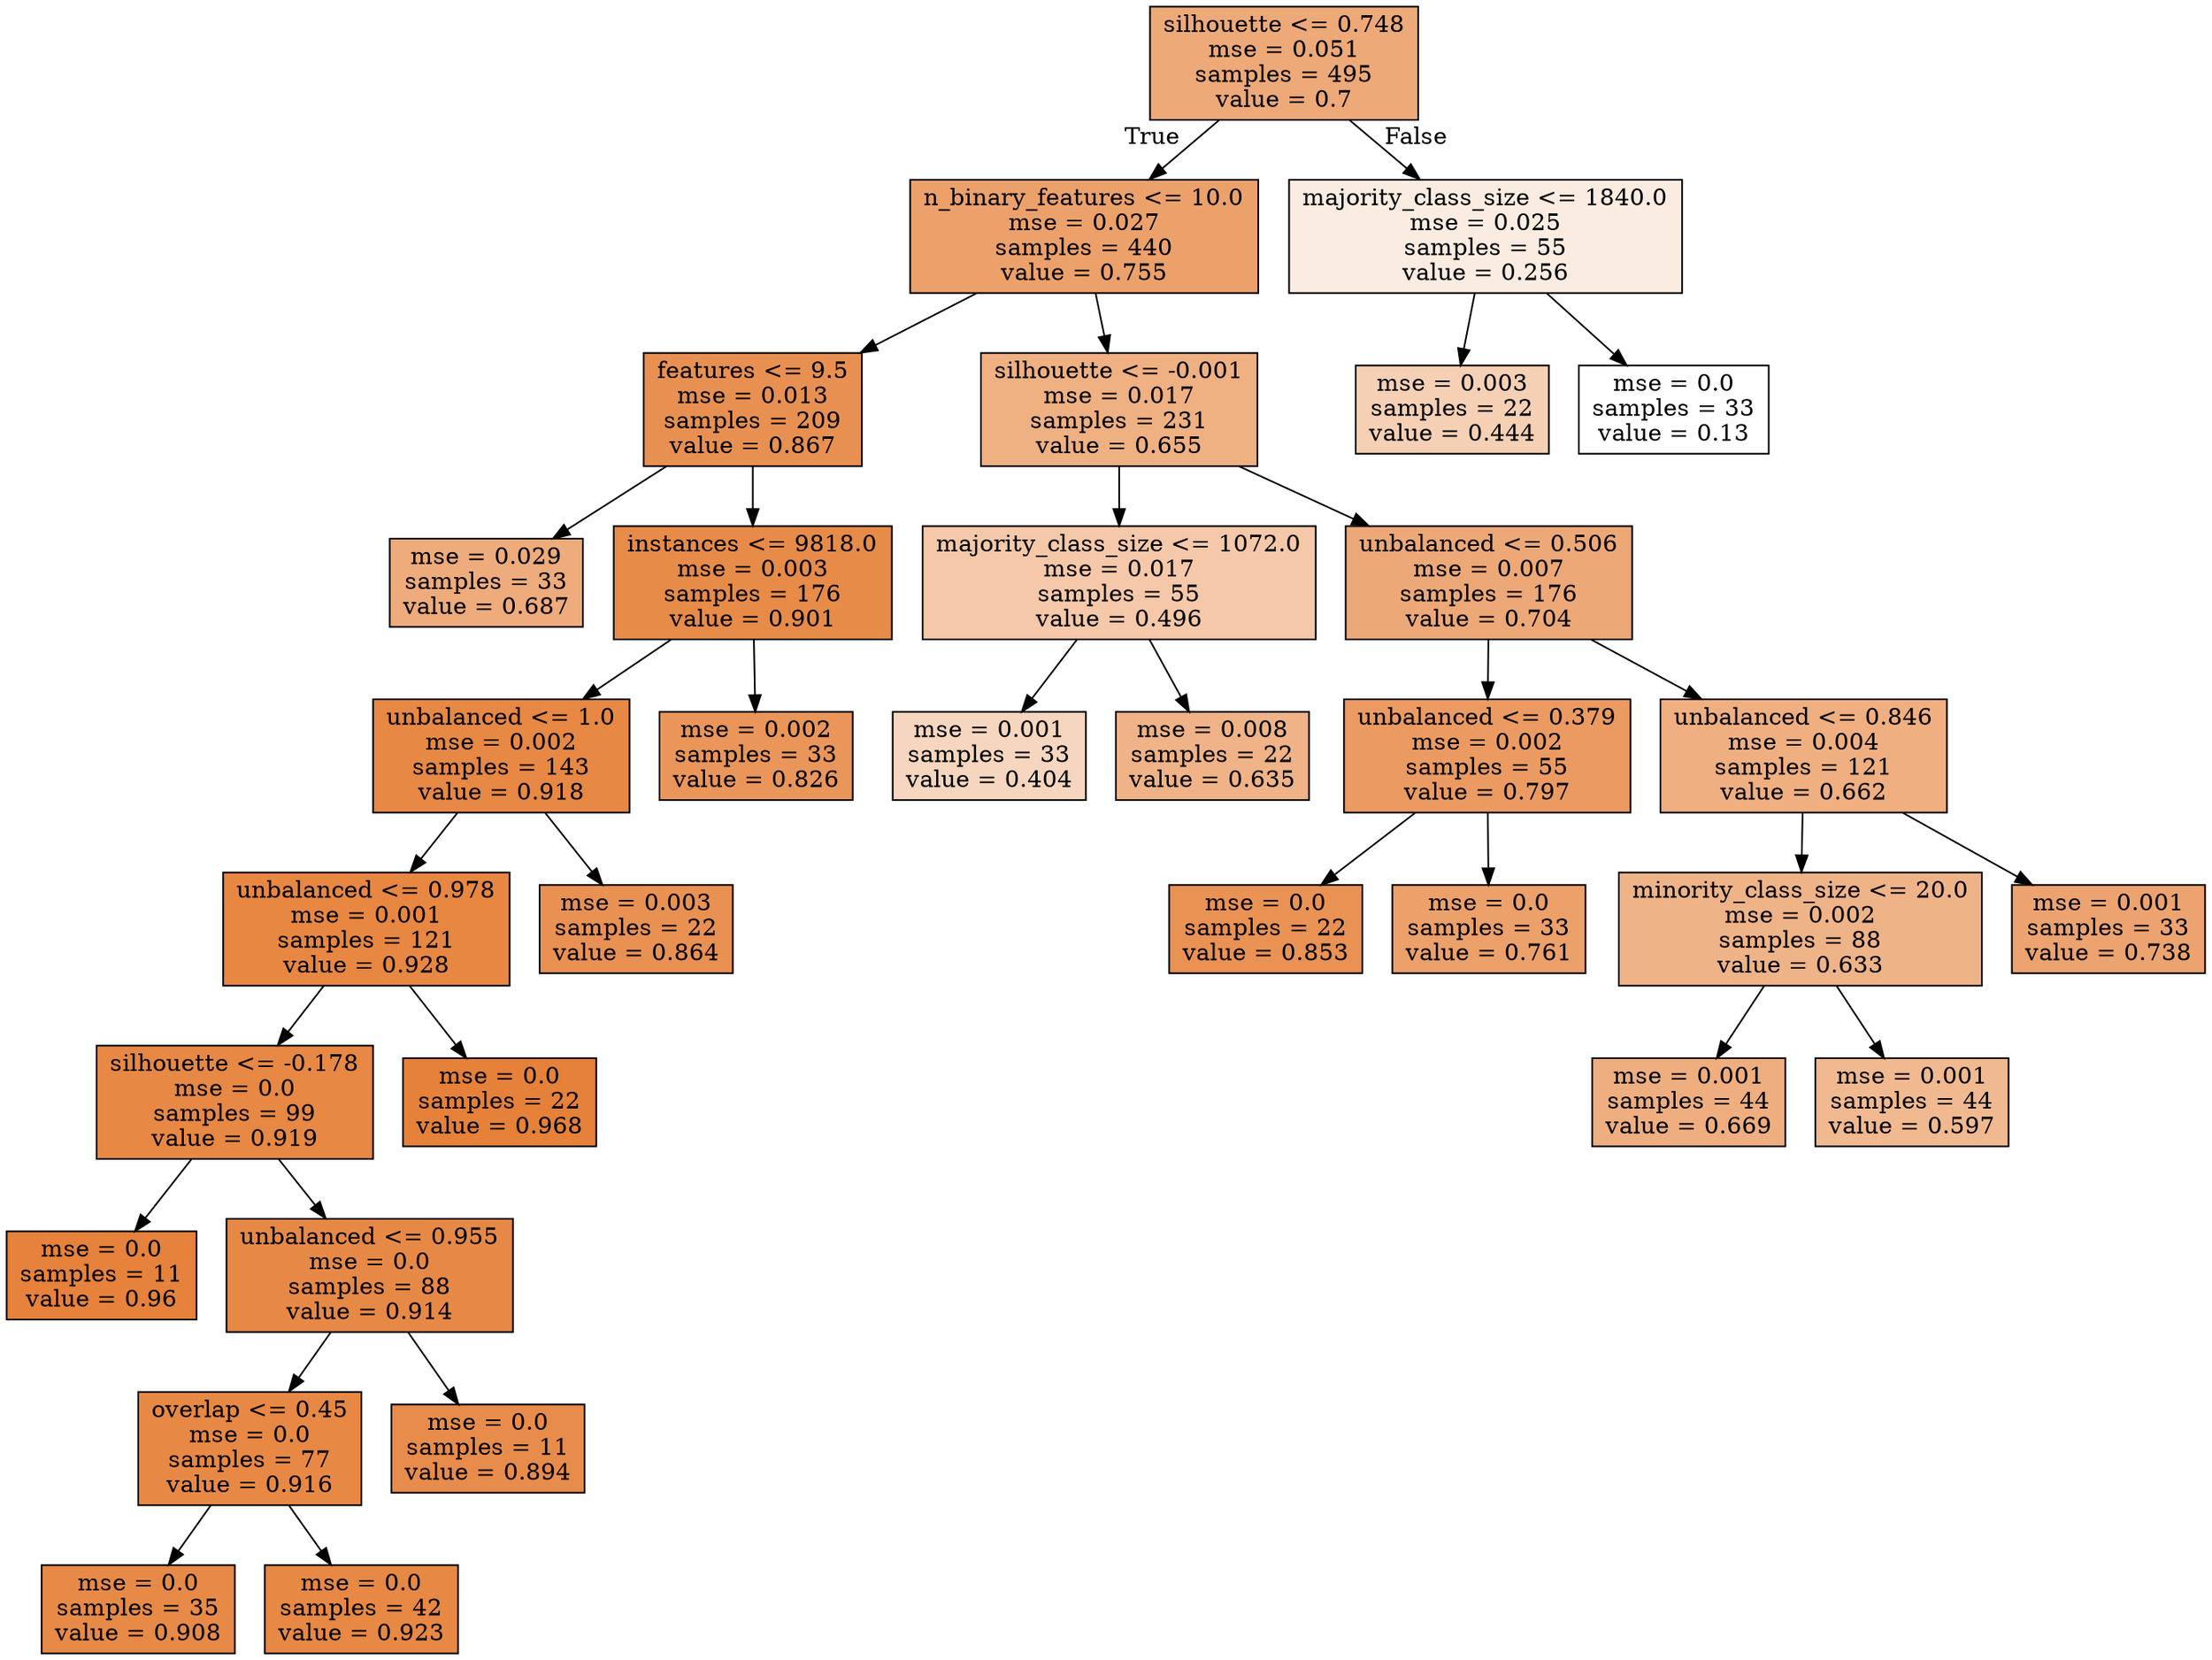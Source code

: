 digraph Tree {
node [shape=box, style="filled", color="black"] ;
0 [label="silhouette <= 0.748\nmse = 0.051\nsamples = 495\nvalue = 0.7", fillcolor="#e58139ad"] ;
1 [label="n_binary_features <= 10.0\nmse = 0.027\nsamples = 440\nvalue = 0.755", fillcolor="#e58139be"] ;
0 -> 1 [labeldistance=2.5, labelangle=45, headlabel="True"] ;
2 [label="features <= 9.5\nmse = 0.013\nsamples = 209\nvalue = 0.867", fillcolor="#e58139e0"] ;
1 -> 2 ;
3 [label="mse = 0.029\nsamples = 33\nvalue = 0.687", fillcolor="#e58139a9"] ;
2 -> 3 ;
4 [label="instances <= 9818.0\nmse = 0.003\nsamples = 176\nvalue = 0.901", fillcolor="#e58139ea"] ;
2 -> 4 ;
5 [label="unbalanced <= 1.0\nmse = 0.002\nsamples = 143\nvalue = 0.918", fillcolor="#e58139f0"] ;
4 -> 5 ;
6 [label="unbalanced <= 0.978\nmse = 0.001\nsamples = 121\nvalue = 0.928", fillcolor="#e58139f3"] ;
5 -> 6 ;
7 [label="silhouette <= -0.178\nmse = 0.0\nsamples = 99\nvalue = 0.919", fillcolor="#e58139f0"] ;
6 -> 7 ;
8 [label="mse = 0.0\nsamples = 11\nvalue = 0.96", fillcolor="#e58139fc"] ;
7 -> 8 ;
9 [label="unbalanced <= 0.955\nmse = 0.0\nsamples = 88\nvalue = 0.914", fillcolor="#e58139ee"] ;
7 -> 9 ;
10 [label="overlap <= 0.45\nmse = 0.0\nsamples = 77\nvalue = 0.916", fillcolor="#e58139ef"] ;
9 -> 10 ;
11 [label="mse = 0.0\nsamples = 35\nvalue = 0.908", fillcolor="#e58139ed"] ;
10 -> 11 ;
12 [label="mse = 0.0\nsamples = 42\nvalue = 0.923", fillcolor="#e58139f1"] ;
10 -> 12 ;
13 [label="mse = 0.0\nsamples = 11\nvalue = 0.894", fillcolor="#e58139e8"] ;
9 -> 13 ;
14 [label="mse = 0.0\nsamples = 22\nvalue = 0.968", fillcolor="#e58139ff"] ;
6 -> 14 ;
15 [label="mse = 0.003\nsamples = 22\nvalue = 0.864", fillcolor="#e58139df"] ;
5 -> 15 ;
16 [label="mse = 0.002\nsamples = 33\nvalue = 0.826", fillcolor="#e58139d4"] ;
4 -> 16 ;
17 [label="silhouette <= -0.001\nmse = 0.017\nsamples = 231\nvalue = 0.655", fillcolor="#e58139a0"] ;
1 -> 17 ;
18 [label="majority_class_size <= 1072.0\nmse = 0.017\nsamples = 55\nvalue = 0.496", fillcolor="#e581396f"] ;
17 -> 18 ;
19 [label="mse = 0.001\nsamples = 33\nvalue = 0.404", fillcolor="#e5813953"] ;
18 -> 19 ;
20 [label="mse = 0.008\nsamples = 22\nvalue = 0.635", fillcolor="#e581399a"] ;
18 -> 20 ;
21 [label="unbalanced <= 0.506\nmse = 0.007\nsamples = 176\nvalue = 0.704", fillcolor="#e58139af"] ;
17 -> 21 ;
22 [label="unbalanced <= 0.379\nmse = 0.002\nsamples = 55\nvalue = 0.797", fillcolor="#e58139cb"] ;
21 -> 22 ;
23 [label="mse = 0.0\nsamples = 22\nvalue = 0.853", fillcolor="#e58139dc"] ;
22 -> 23 ;
24 [label="mse = 0.0\nsamples = 33\nvalue = 0.761", fillcolor="#e58139c0"] ;
22 -> 24 ;
25 [label="unbalanced <= 0.846\nmse = 0.004\nsamples = 121\nvalue = 0.662", fillcolor="#e58139a2"] ;
21 -> 25 ;
26 [label="minority_class_size <= 20.0\nmse = 0.002\nsamples = 88\nvalue = 0.633", fillcolor="#e5813999"] ;
25 -> 26 ;
27 [label="mse = 0.001\nsamples = 44\nvalue = 0.669", fillcolor="#e58139a4"] ;
26 -> 27 ;
28 [label="mse = 0.001\nsamples = 44\nvalue = 0.597", fillcolor="#e581398e"] ;
26 -> 28 ;
29 [label="mse = 0.001\nsamples = 33\nvalue = 0.738", fillcolor="#e58139b9"] ;
25 -> 29 ;
30 [label="majority_class_size <= 1840.0\nmse = 0.025\nsamples = 55\nvalue = 0.256", fillcolor="#e5813926"] ;
0 -> 30 [labeldistance=2.5, labelangle=-45, headlabel="False"] ;
31 [label="mse = 0.003\nsamples = 22\nvalue = 0.444", fillcolor="#e581395f"] ;
30 -> 31 ;
32 [label="mse = 0.0\nsamples = 33\nvalue = 0.13", fillcolor="#e5813900"] ;
30 -> 32 ;
}